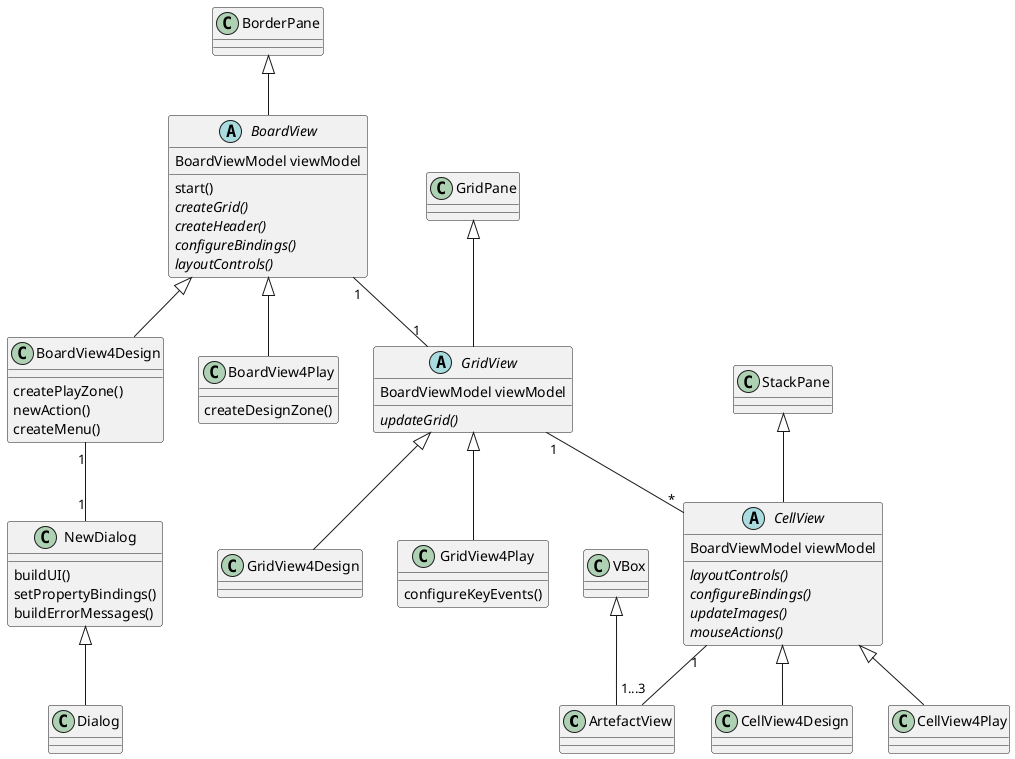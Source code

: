 @startuml

class ArtefactView
abstract class BoardView
class BoardView4Design
class BoardView4Play
abstract class GridView
class GridView4Design
class GridView4Play
abstract class CellView
class CellView4Design
class CellView4Play
class NewDialog

BorderPane <|-- BoardView
GridPane <|-- GridView
StackPane <|-- CellView
VBox <|-- ArtefactView
BoardView <|-- BoardView4Design
BoardView <|-- BoardView4Play
CellView <|-- CellView4Design
CellView <|-- CellView4Play
GridView <|-- GridView4Design
GridView <|-- GridView4Play
NewDialog <|-- Dialog


BoardView : BoardViewModel viewModel
BoardView : start()
BoardView : {abstract} createGrid()
BoardView : {abstract} createHeader()
BoardView : {abstract} configureBindings()
BoardView : {abstract} layoutControls()

BoardView4Design : createPlayZone()
BoardView4Design : newAction()
BoardView4Design : createMenu()
BoardView4Play : createDesignZone()

GridView : BoardViewModel viewModel
GridView : {abstract} updateGrid()
GridView4Play : configureKeyEvents()

CellView : BoardViewModel viewModel
CellView : {abstract} layoutControls()
CellView : {abstract} configureBindings()
CellView : {abstract} updateImages()
CellView : {abstract} mouseActions()

NewDialog : buildUI()
NewDialog : setPropertyBindings()
NewDialog : buildErrorMessages()

GridView "1" -- "*" CellView
BoardView "1"-- "1" GridView
CellView "1" -- "1...3" ArtefactView
BoardView4Design "1" -- "1" NewDialog


@enduml